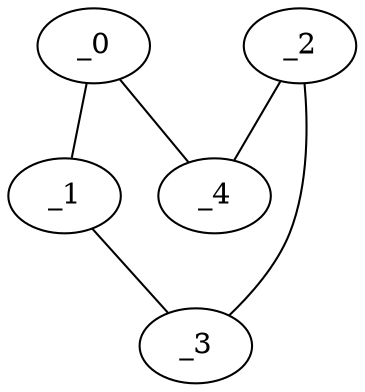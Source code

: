graph FP1_0104 {
	_0	 [x="1.05887",
		y="2.28444"];
	_1	 [x="0.53237",
		y="0.7233"];
	_0 -- _1;
	_4	 [x="2.33347",
		y="3.0482"];
	_0 -- _4;
	_3	 [x="1.54315",
		y="1.96117"];
	_1 -- _3;
	_2	 [x="0.388278",
		y="1.51545"];
	_2 -- _3;
	_2 -- _4;
}
